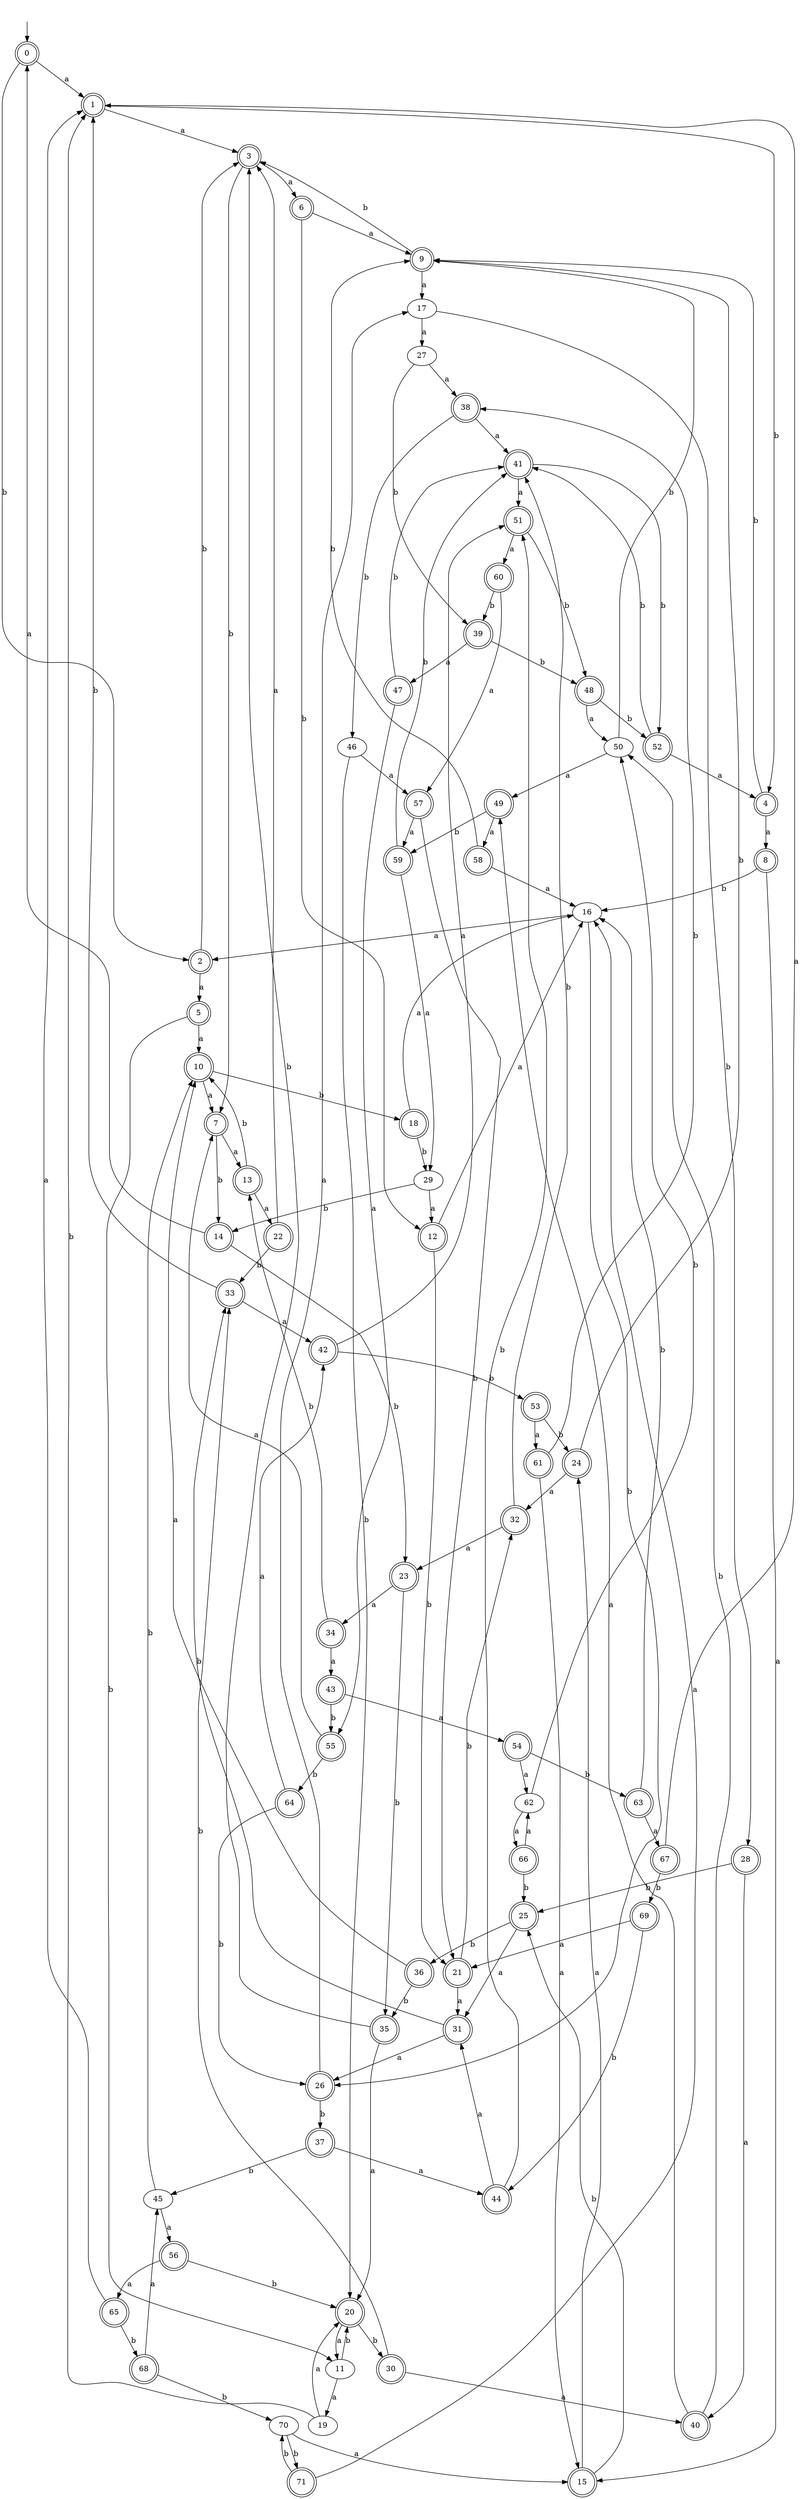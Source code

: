 digraph RandomDFA {
  __start0 [label="", shape=none];
  __start0 -> 0 [label=""];
  0 [shape=circle] [shape=doublecircle]
  0 -> 1 [label="a"]
  0 -> 2 [label="b"]
  1 [shape=doublecircle]
  1 -> 3 [label="a"]
  1 -> 4 [label="b"]
  2 [shape=doublecircle]
  2 -> 5 [label="a"]
  2 -> 3 [label="b"]
  3 [shape=doublecircle]
  3 -> 6 [label="a"]
  3 -> 7 [label="b"]
  4 [shape=doublecircle]
  4 -> 8 [label="a"]
  4 -> 9 [label="b"]
  5 [shape=doublecircle]
  5 -> 10 [label="a"]
  5 -> 11 [label="b"]
  6 [shape=doublecircle]
  6 -> 9 [label="a"]
  6 -> 12 [label="b"]
  7 [shape=doublecircle]
  7 -> 13 [label="a"]
  7 -> 14 [label="b"]
  8 [shape=doublecircle]
  8 -> 15 [label="a"]
  8 -> 16 [label="b"]
  9 [shape=doublecircle]
  9 -> 17 [label="a"]
  9 -> 3 [label="b"]
  10 [shape=doublecircle]
  10 -> 7 [label="a"]
  10 -> 18 [label="b"]
  11
  11 -> 19 [label="a"]
  11 -> 20 [label="b"]
  12 [shape=doublecircle]
  12 -> 16 [label="a"]
  12 -> 21 [label="b"]
  13 [shape=doublecircle]
  13 -> 22 [label="a"]
  13 -> 10 [label="b"]
  14 [shape=doublecircle]
  14 -> 0 [label="a"]
  14 -> 23 [label="b"]
  15 [shape=doublecircle]
  15 -> 24 [label="a"]
  15 -> 25 [label="b"]
  16
  16 -> 2 [label="a"]
  16 -> 26 [label="b"]
  17
  17 -> 27 [label="a"]
  17 -> 28 [label="b"]
  18 [shape=doublecircle]
  18 -> 16 [label="a"]
  18 -> 29 [label="b"]
  19
  19 -> 20 [label="a"]
  19 -> 1 [label="b"]
  20 [shape=doublecircle]
  20 -> 11 [label="a"]
  20 -> 30 [label="b"]
  21 [shape=doublecircle]
  21 -> 31 [label="a"]
  21 -> 32 [label="b"]
  22 [shape=doublecircle]
  22 -> 3 [label="a"]
  22 -> 33 [label="b"]
  23 [shape=doublecircle]
  23 -> 34 [label="a"]
  23 -> 35 [label="b"]
  24 [shape=doublecircle]
  24 -> 32 [label="a"]
  24 -> 9 [label="b"]
  25 [shape=doublecircle]
  25 -> 31 [label="a"]
  25 -> 36 [label="b"]
  26 [shape=doublecircle]
  26 -> 17 [label="a"]
  26 -> 37 [label="b"]
  27
  27 -> 38 [label="a"]
  27 -> 39 [label="b"]
  28 [shape=doublecircle]
  28 -> 40 [label="a"]
  28 -> 25 [label="b"]
  29
  29 -> 12 [label="a"]
  29 -> 14 [label="b"]
  30 [shape=doublecircle]
  30 -> 40 [label="a"]
  30 -> 33 [label="b"]
  31 [shape=doublecircle]
  31 -> 26 [label="a"]
  31 -> 33 [label="b"]
  32 [shape=doublecircle]
  32 -> 23 [label="a"]
  32 -> 41 [label="b"]
  33 [shape=doublecircle]
  33 -> 42 [label="a"]
  33 -> 1 [label="b"]
  34 [shape=doublecircle]
  34 -> 43 [label="a"]
  34 -> 13 [label="b"]
  35 [shape=doublecircle]
  35 -> 20 [label="a"]
  35 -> 3 [label="b"]
  36 [shape=doublecircle]
  36 -> 10 [label="a"]
  36 -> 35 [label="b"]
  37 [shape=doublecircle]
  37 -> 44 [label="a"]
  37 -> 45 [label="b"]
  38 [shape=doublecircle]
  38 -> 41 [label="a"]
  38 -> 46 [label="b"]
  39 [shape=doublecircle]
  39 -> 47 [label="a"]
  39 -> 48 [label="b"]
  40 [shape=doublecircle]
  40 -> 49 [label="a"]
  40 -> 50 [label="b"]
  41 [shape=doublecircle]
  41 -> 51 [label="a"]
  41 -> 52 [label="b"]
  42 [shape=doublecircle]
  42 -> 51 [label="a"]
  42 -> 53 [label="b"]
  43 [shape=doublecircle]
  43 -> 54 [label="a"]
  43 -> 55 [label="b"]
  44 [shape=doublecircle]
  44 -> 31 [label="a"]
  44 -> 51 [label="b"]
  45
  45 -> 56 [label="a"]
  45 -> 10 [label="b"]
  46
  46 -> 57 [label="a"]
  46 -> 20 [label="b"]
  47 [shape=doublecircle]
  47 -> 55 [label="a"]
  47 -> 41 [label="b"]
  48 [shape=doublecircle]
  48 -> 50 [label="a"]
  48 -> 52 [label="b"]
  49 [shape=doublecircle]
  49 -> 58 [label="a"]
  49 -> 59 [label="b"]
  50
  50 -> 49 [label="a"]
  50 -> 9 [label="b"]
  51 [shape=doublecircle]
  51 -> 60 [label="a"]
  51 -> 48 [label="b"]
  52 [shape=doublecircle]
  52 -> 4 [label="a"]
  52 -> 41 [label="b"]
  53 [shape=doublecircle]
  53 -> 61 [label="a"]
  53 -> 24 [label="b"]
  54 [shape=doublecircle]
  54 -> 62 [label="a"]
  54 -> 63 [label="b"]
  55 [shape=doublecircle]
  55 -> 7 [label="a"]
  55 -> 64 [label="b"]
  56 [shape=doublecircle]
  56 -> 65 [label="a"]
  56 -> 20 [label="b"]
  57 [shape=doublecircle]
  57 -> 59 [label="a"]
  57 -> 21 [label="b"]
  58 [shape=doublecircle]
  58 -> 16 [label="a"]
  58 -> 9 [label="b"]
  59 [shape=doublecircle]
  59 -> 29 [label="a"]
  59 -> 41 [label="b"]
  60 [shape=doublecircle]
  60 -> 57 [label="a"]
  60 -> 39 [label="b"]
  61 [shape=doublecircle]
  61 -> 15 [label="a"]
  61 -> 38 [label="b"]
  62
  62 -> 66 [label="a"]
  62 -> 50 [label="b"]
  63 [shape=doublecircle]
  63 -> 67 [label="a"]
  63 -> 16 [label="b"]
  64 [shape=doublecircle]
  64 -> 42 [label="a"]
  64 -> 26 [label="b"]
  65 [shape=doublecircle]
  65 -> 1 [label="a"]
  65 -> 68 [label="b"]
  66 [shape=doublecircle]
  66 -> 62 [label="a"]
  66 -> 25 [label="b"]
  67 [shape=doublecircle]
  67 -> 1 [label="a"]
  67 -> 69 [label="b"]
  68 [shape=doublecircle]
  68 -> 45 [label="a"]
  68 -> 70 [label="b"]
  69 [shape=doublecircle]
  69 -> 21 [label="a"]
  69 -> 44 [label="b"]
  70
  70 -> 15 [label="a"]
  70 -> 71 [label="b"]
  71 [shape=doublecircle]
  71 -> 16 [label="a"]
  71 -> 70 [label="b"]
}

